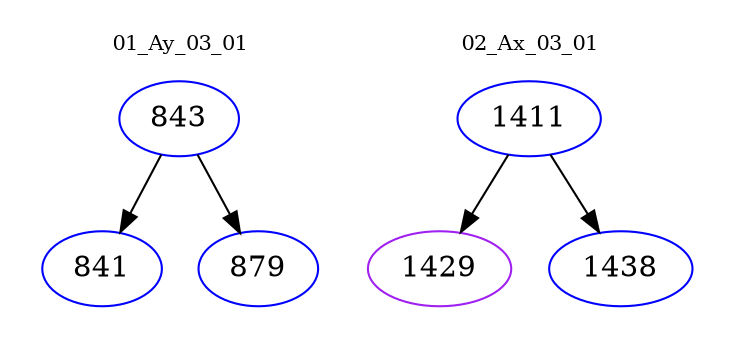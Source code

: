 digraph{
subgraph cluster_0 {
color = white
label = "01_Ay_03_01";
fontsize=10;
T0_843 [label="843", color="blue"]
T0_843 -> T0_841 [color="black"]
T0_841 [label="841", color="blue"]
T0_843 -> T0_879 [color="black"]
T0_879 [label="879", color="blue"]
}
subgraph cluster_1 {
color = white
label = "02_Ax_03_01";
fontsize=10;
T1_1411 [label="1411", color="blue"]
T1_1411 -> T1_1429 [color="black"]
T1_1429 [label="1429", color="purple"]
T1_1411 -> T1_1438 [color="black"]
T1_1438 [label="1438", color="blue"]
}
}
